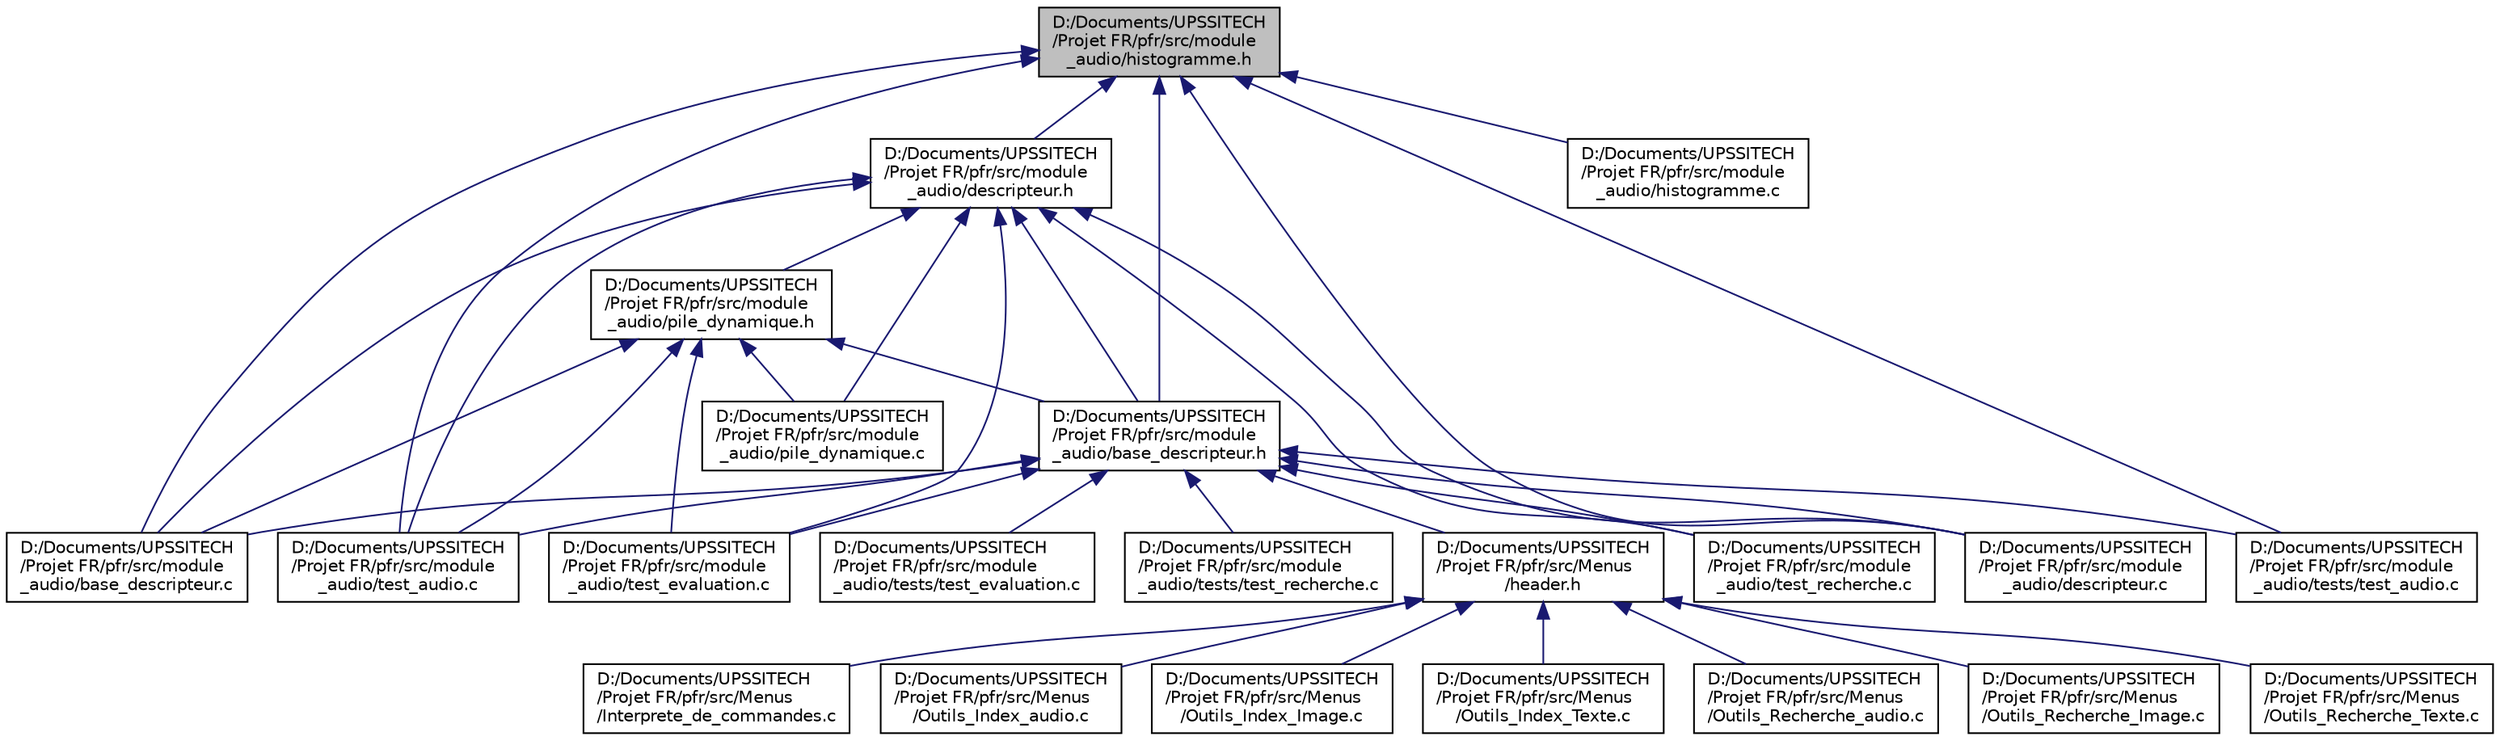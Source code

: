 digraph "D:/Documents/UPSSITECH/Projet FR/pfr/src/module_audio/histogramme.h"
{
  edge [fontname="Helvetica",fontsize="10",labelfontname="Helvetica",labelfontsize="10"];
  node [fontname="Helvetica",fontsize="10",shape=record];
  Node1 [label="D:/Documents/UPSSITECH\l/Projet FR/pfr/src/module\l_audio/histogramme.h",height=0.2,width=0.4,color="black", fillcolor="grey75", style="filled", fontcolor="black"];
  Node1 -> Node2 [dir="back",color="midnightblue",fontsize="10",style="solid",fontname="Helvetica"];
  Node2 [label="D:/Documents/UPSSITECH\l/Projet FR/pfr/src/module\l_audio/descripteur.h",height=0.2,width=0.4,color="black", fillcolor="white", style="filled",URL="$module__audio_2descripteur_8h.html"];
  Node2 -> Node3 [dir="back",color="midnightblue",fontsize="10",style="solid",fontname="Helvetica"];
  Node3 [label="D:/Documents/UPSSITECH\l/Projet FR/pfr/src/module\l_audio/base_descripteur.h",height=0.2,width=0.4,color="black", fillcolor="white", style="filled",URL="$base__descripteur_8h.html",tooltip="L&#39;ensemble de fichier base_descripteur.h et base_descripteur.c sont là pour donner au programme princ..."];
  Node3 -> Node4 [dir="back",color="midnightblue",fontsize="10",style="solid",fontname="Helvetica"];
  Node4 [label="D:/Documents/UPSSITECH\l/Projet FR/pfr/src/Menus\l/header.h",height=0.2,width=0.4,color="black", fillcolor="white", style="filled",URL="$_menus_2header_8h.html"];
  Node4 -> Node5 [dir="back",color="midnightblue",fontsize="10",style="solid",fontname="Helvetica"];
  Node5 [label="D:/Documents/UPSSITECH\l/Projet FR/pfr/src/Menus\l/Interprete_de_commandes.c",height=0.2,width=0.4,color="black", fillcolor="white", style="filled",URL="$_interprete__de__commandes_8c.html"];
  Node4 -> Node6 [dir="back",color="midnightblue",fontsize="10",style="solid",fontname="Helvetica"];
  Node6 [label="D:/Documents/UPSSITECH\l/Projet FR/pfr/src/Menus\l/Outils_Index_audio.c",height=0.2,width=0.4,color="black", fillcolor="white", style="filled",URL="$_outils___index__audio_8c.html"];
  Node4 -> Node7 [dir="back",color="midnightblue",fontsize="10",style="solid",fontname="Helvetica"];
  Node7 [label="D:/Documents/UPSSITECH\l/Projet FR/pfr/src/Menus\l/Outils_Index_Image.c",height=0.2,width=0.4,color="black", fillcolor="white", style="filled",URL="$_outils___index___image_8c.html"];
  Node4 -> Node8 [dir="back",color="midnightblue",fontsize="10",style="solid",fontname="Helvetica"];
  Node8 [label="D:/Documents/UPSSITECH\l/Projet FR/pfr/src/Menus\l/Outils_Index_Texte.c",height=0.2,width=0.4,color="black", fillcolor="white", style="filled",URL="$_outils___index___texte_8c.html"];
  Node4 -> Node9 [dir="back",color="midnightblue",fontsize="10",style="solid",fontname="Helvetica"];
  Node9 [label="D:/Documents/UPSSITECH\l/Projet FR/pfr/src/Menus\l/Outils_Recherche_audio.c",height=0.2,width=0.4,color="black", fillcolor="white", style="filled",URL="$_outils___recherche__audio_8c.html"];
  Node4 -> Node10 [dir="back",color="midnightblue",fontsize="10",style="solid",fontname="Helvetica"];
  Node10 [label="D:/Documents/UPSSITECH\l/Projet FR/pfr/src/Menus\l/Outils_Recherche_Image.c",height=0.2,width=0.4,color="black", fillcolor="white", style="filled",URL="$_outils___recherche___image_8c.html"];
  Node4 -> Node11 [dir="back",color="midnightblue",fontsize="10",style="solid",fontname="Helvetica"];
  Node11 [label="D:/Documents/UPSSITECH\l/Projet FR/pfr/src/Menus\l/Outils_Recherche_Texte.c",height=0.2,width=0.4,color="black", fillcolor="white", style="filled",URL="$_outils___recherche___texte_8c.html"];
  Node3 -> Node12 [dir="back",color="midnightblue",fontsize="10",style="solid",fontname="Helvetica"];
  Node12 [label="D:/Documents/UPSSITECH\l/Projet FR/pfr/src/module\l_audio/base_descripteur.c",height=0.2,width=0.4,color="black", fillcolor="white", style="filled",URL="$base__descripteur_8c.html",tooltip="L&#39;ensemble de fichier base_descripteur.h et base_descripteur.c sont là pour donner au programme princ..."];
  Node3 -> Node13 [dir="back",color="midnightblue",fontsize="10",style="solid",fontname="Helvetica"];
  Node13 [label="D:/Documents/UPSSITECH\l/Projet FR/pfr/src/module\l_audio/descripteur.c",height=0.2,width=0.4,color="black", fillcolor="white", style="filled",URL="$module__audio_2descripteur_8c.html"];
  Node3 -> Node14 [dir="back",color="midnightblue",fontsize="10",style="solid",fontname="Helvetica"];
  Node14 [label="D:/Documents/UPSSITECH\l/Projet FR/pfr/src/module\l_audio/test_audio.c",height=0.2,width=0.4,color="black", fillcolor="white", style="filled",URL="$test__audio_8c.html"];
  Node3 -> Node15 [dir="back",color="midnightblue",fontsize="10",style="solid",fontname="Helvetica"];
  Node15 [label="D:/Documents/UPSSITECH\l/Projet FR/pfr/src/module\l_audio/test_evaluation.c",height=0.2,width=0.4,color="black", fillcolor="white", style="filled",URL="$test__evaluation_8c.html"];
  Node3 -> Node16 [dir="back",color="midnightblue",fontsize="10",style="solid",fontname="Helvetica"];
  Node16 [label="D:/Documents/UPSSITECH\l/Projet FR/pfr/src/module\l_audio/test_recherche.c",height=0.2,width=0.4,color="black", fillcolor="white", style="filled",URL="$test__recherche_8c.html"];
  Node3 -> Node17 [dir="back",color="midnightblue",fontsize="10",style="solid",fontname="Helvetica"];
  Node17 [label="D:/Documents/UPSSITECH\l/Projet FR/pfr/src/module\l_audio/tests/test_audio.c",height=0.2,width=0.4,color="black", fillcolor="white", style="filled",URL="$tests_2test__audio_8c.html"];
  Node3 -> Node18 [dir="back",color="midnightblue",fontsize="10",style="solid",fontname="Helvetica"];
  Node18 [label="D:/Documents/UPSSITECH\l/Projet FR/pfr/src/module\l_audio/tests/test_evaluation.c",height=0.2,width=0.4,color="black", fillcolor="white", style="filled",URL="$tests_2test__evaluation_8c.html"];
  Node3 -> Node19 [dir="back",color="midnightblue",fontsize="10",style="solid",fontname="Helvetica"];
  Node19 [label="D:/Documents/UPSSITECH\l/Projet FR/pfr/src/module\l_audio/tests/test_recherche.c",height=0.2,width=0.4,color="black", fillcolor="white", style="filled",URL="$tests_2test__recherche_8c.html"];
  Node2 -> Node20 [dir="back",color="midnightblue",fontsize="10",style="solid",fontname="Helvetica"];
  Node20 [label="D:/Documents/UPSSITECH\l/Projet FR/pfr/src/module\l_audio/pile_dynamique.h",height=0.2,width=0.4,color="black", fillcolor="white", style="filled",URL="$module__audio_2pile__dynamique_8h.html"];
  Node20 -> Node3 [dir="back",color="midnightblue",fontsize="10",style="solid",fontname="Helvetica"];
  Node20 -> Node12 [dir="back",color="midnightblue",fontsize="10",style="solid",fontname="Helvetica"];
  Node20 -> Node21 [dir="back",color="midnightblue",fontsize="10",style="solid",fontname="Helvetica"];
  Node21 [label="D:/Documents/UPSSITECH\l/Projet FR/pfr/src/module\l_audio/pile_dynamique.c",height=0.2,width=0.4,color="black", fillcolor="white", style="filled",URL="$module__audio_2pile__dynamique_8c.html"];
  Node20 -> Node14 [dir="back",color="midnightblue",fontsize="10",style="solid",fontname="Helvetica"];
  Node20 -> Node15 [dir="back",color="midnightblue",fontsize="10",style="solid",fontname="Helvetica"];
  Node2 -> Node12 [dir="back",color="midnightblue",fontsize="10",style="solid",fontname="Helvetica"];
  Node2 -> Node13 [dir="back",color="midnightblue",fontsize="10",style="solid",fontname="Helvetica"];
  Node2 -> Node21 [dir="back",color="midnightblue",fontsize="10",style="solid",fontname="Helvetica"];
  Node2 -> Node14 [dir="back",color="midnightblue",fontsize="10",style="solid",fontname="Helvetica"];
  Node2 -> Node15 [dir="back",color="midnightblue",fontsize="10",style="solid",fontname="Helvetica"];
  Node2 -> Node16 [dir="back",color="midnightblue",fontsize="10",style="solid",fontname="Helvetica"];
  Node1 -> Node3 [dir="back",color="midnightblue",fontsize="10",style="solid",fontname="Helvetica"];
  Node1 -> Node12 [dir="back",color="midnightblue",fontsize="10",style="solid",fontname="Helvetica"];
  Node1 -> Node13 [dir="back",color="midnightblue",fontsize="10",style="solid",fontname="Helvetica"];
  Node1 -> Node22 [dir="back",color="midnightblue",fontsize="10",style="solid",fontname="Helvetica"];
  Node22 [label="D:/Documents/UPSSITECH\l/Projet FR/pfr/src/module\l_audio/histogramme.c",height=0.2,width=0.4,color="black", fillcolor="white", style="filled",URL="$histogramme_8c.html",tooltip="L&#39;ensemble de fichier histogramme.h et histogramme.c sont là pour donner au programme principal un en..."];
  Node1 -> Node14 [dir="back",color="midnightblue",fontsize="10",style="solid",fontname="Helvetica"];
  Node1 -> Node17 [dir="back",color="midnightblue",fontsize="10",style="solid",fontname="Helvetica"];
}

